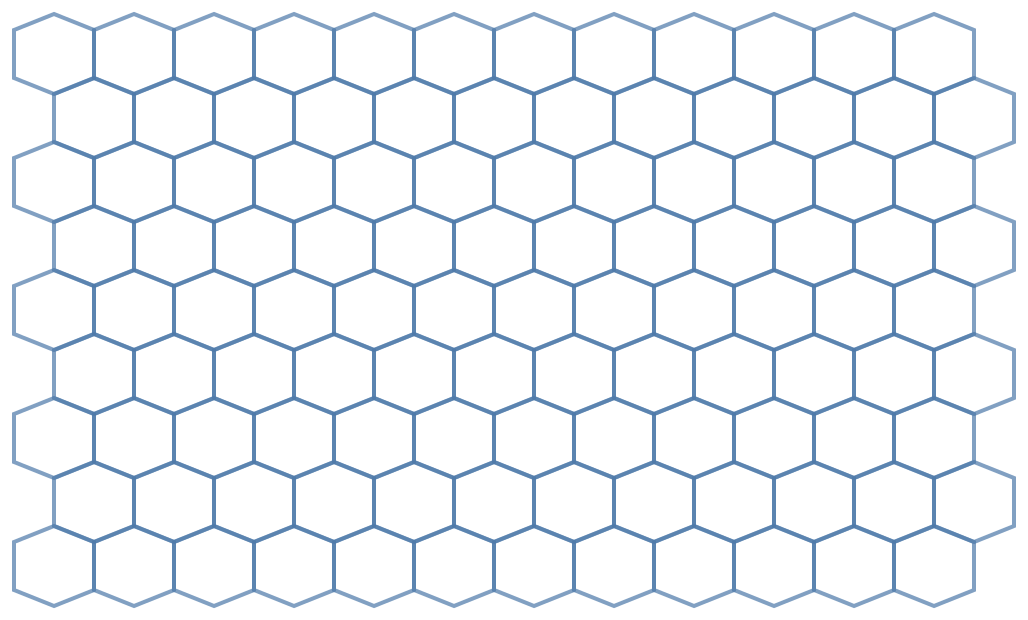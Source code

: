 {
  "$schema": "https://vega.github.io/schema/vega-lite/v4.json",
  "data": {
    "values": [
      {
        "x": [0, 1, 2, 3, 4, 5, 6, 7, 8, 9, 10, 11],
        "y": [0, 1, 2, 3, 4, 5, 6, 7, 8]
      }
    ]
  },
  "transform": [
    { "flatten": ["x"] },
    { "flatten": ["y"] },
    { "calculate": "datum.x + ',' + datum.y", "as": "l" }
  ],
  "height": { "step": 32 },
  "width": { "step": 40 },
  "mark": { "type": "point", "size": 1600 },
  "encoding": {
    "x": { "field": "x", "type": "ordinal", "axis": null },
    "y": { "field": "y", "type": "ordinal", "axis": null },
    "shape": {
      "condition": {
        "test": "datum.y % 2 == 1",
        "value": "'M0,-0.6 L1,-1 L2,-0.6 L2,0.6 L1,1 L0,0.6 Z'"
      },
      "value": "'M-1,-0.6 L0,-1 L1,-0.6 L1,0.6 L0,1 L-1,0.6 Z'"
    }
  },
  "config": { "view": { "stroke": null } }
}
